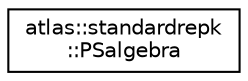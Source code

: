 digraph "Graphical Class Hierarchy"
{
  edge [fontname="Helvetica",fontsize="10",labelfontname="Helvetica",labelfontsize="10"];
  node [fontname="Helvetica",fontsize="10",shape=record];
  rankdir="LR";
  Node1 [label="atlas::standardrepk\l::PSalgebra",height=0.2,width=0.4,color="black", fillcolor="white", style="filled",URL="$classatlas_1_1standardrepk_1_1PSalgebra.html"];
}
